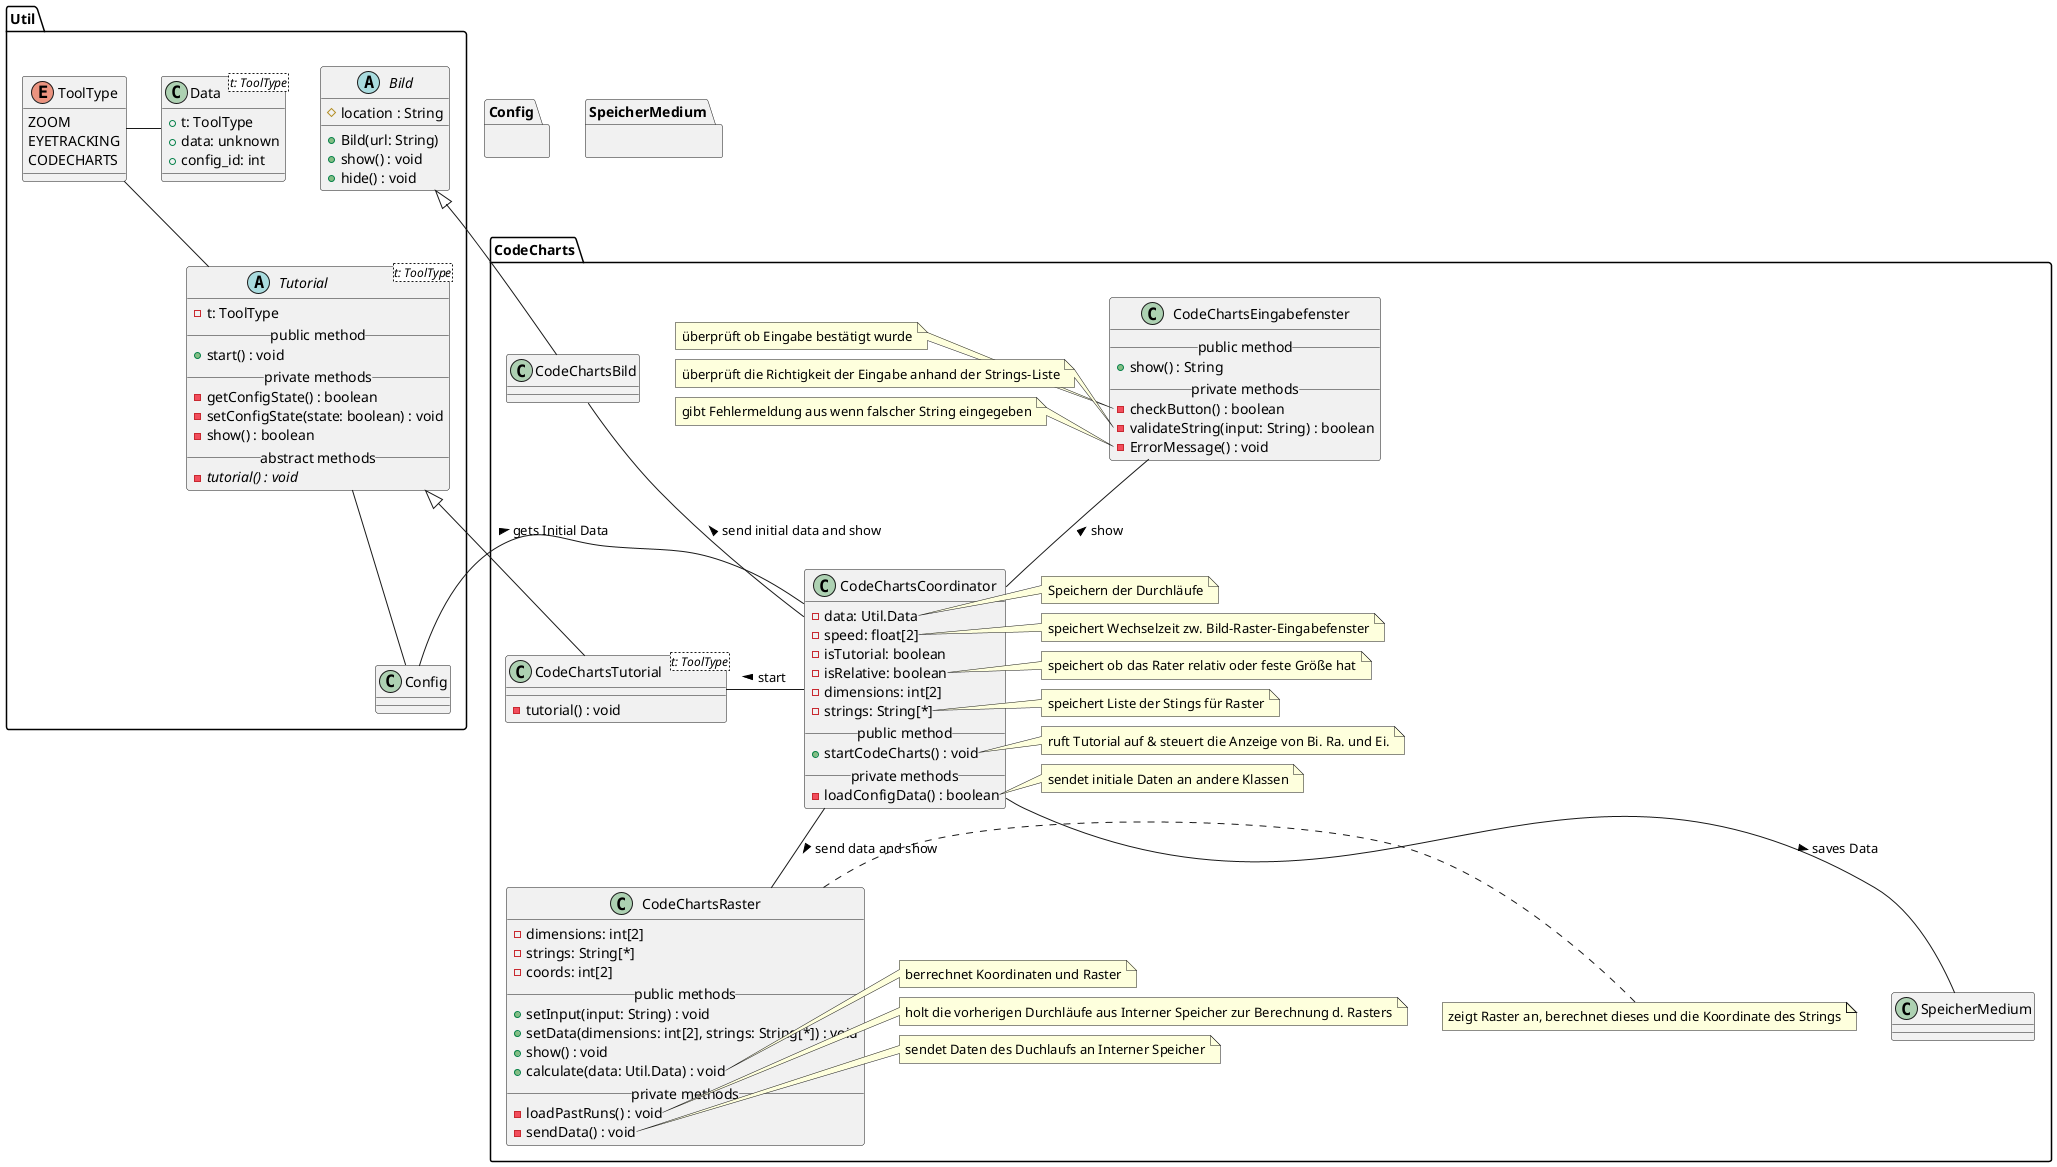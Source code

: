 @startuml code_charts
' skinparam backgroundColor transparent
'() System #DA70D5
top to bottom direction

package Util {
    ' --- TUTORIAL ---
    abstract Tutorial<t: ToolType> {
        - t: ToolType
        __public method__
        + start() : void
        __private methods__
        - getConfigState() : boolean
        - setConfigState(state: boolean) : void
        - show() : boolean
        __abstract methods__
        - {abstract} tutorial() : void
    }

    enum ToolType {
        ZOOM
        EYETRACKING
        CODECHARTS
    }

    ' Interaktionen
    Tutorial -u- ToolType
    Data -r- ToolType
    Tutorial -d- Config


    ' --- BILD ---

    abstract Bild {
        # location : String
        + Bild(url: String)
        + show() : void
        + hide() : void
    }

    class Data<t: ToolType> {
        + t: ToolType
        + data: unknown
        + config_id: int
    }
}

' === CODE CHARTS ===
package CodeCharts {

    ' CodeCharts Tutorial
    class CodeChartsTutorial<t: ToolType> {
        - tutorial() : void
    }

    ' CodeCharts Coordinator
    class CodeChartsCoordinator {
        - data: Util.Data
        - speed: float[2]
        - isTutorial: boolean
        - isRelative: boolean
        - dimensions: int[2]
        - strings: String[*]
        __public method__
        + startCodeCharts() : void
        __private methods__
        - loadConfigData() : boolean
    }

    ' Notes
    note right of CodeChartsCoordinator::data
        Speichern der Durchläufe
    end note
    note right of CodeChartsCoordinator::speed
        speichert Wechselzeit zw. Bild-Raster-Eingabefenster
    end note
    note right of CodeChartsCoordinator::isRelative
        speichert ob das Rater relativ oder feste Größe hat
    end note
    note right of CodeChartsCoordinator::strings
        speichert Liste der Stings für Raster
    end note
    note right of CodeChartsCoordinator::startCodeCharts
        ruft Tutorial auf & steuert die Anzeige von Bi. Ra. und Ei.
    end note
    note right of CodeChartsCoordinator::loadConfigData
        sendet initiale Daten an andere Klassen
    end note

    ' CodeCharts Bild
    class CodeChartsBild

    ' CodeCharts Raster
    class CodeChartsRaster {
        - dimensions: int[2]
        - strings: String[*]
        - coords: int[2]
        __public methods__
        + setInput(input: String) : void
        + setData(dimensions: int[2], strings: String[*]) : void
        + show() : void
        + calculate(data: Util.Data) : void
        __private methods__
        - loadPastRuns() : void
        - sendData() : void
    }

    ' Notes
    note right of CodeChartsRaster
        zeigt Raster an, berechnet dieses und die Koordinate des Strings
    end note
    note left of CodeChartsRaster::calculate
        berrechnet Koordinaten und Raster
    end note
    note left of CodeChartsRaster::loadPastRuns
        holt die vorherigen Durchläufe aus Interner Speicher zur Berechnung d. Rasters
    end note
    note left of CodeChartsRaster::sendData
        sendet Daten des Duchlaufs an Interner Speicher
    end note

    ' CodeCharts Eingabefenster
    class CodeChartsEingabefenster {
        __public method__
        + show() : String
        __private methods__
        - checkButton() : boolean
        - validateString(input: String) : boolean
        - ErrorMessage() : void
    }

    ' Notes
    note left of CodeChartsEingabefenster::checkButton
        überprüft ob Eingabe bestätigt wurde
    end note
    note left of CodeChartsEingabefenster::validateString
        überprüft die Richtigkeit der Eingabe anhand der Strings-Liste
    end note
    note left of CodeChartsEingabefenster::ErrorMessage
        gibt Fehlermeldung aus wenn falscher String eingegeben
    end note

    ' Vererbungen
    Bild <|-- CodeChartsBild
    Tutorial <|-- CodeChartsTutorial

    ' Interaktionen
    CodeChartsCoordinator -u- CodeChartsBild : > send initial data and show
    CodeChartsCoordinator -d- CodeChartsRaster : > send data and show
    CodeChartsCoordinator -u- CodeChartsEingabefenster : > show
    CodeChartsCoordinator -r- CodeChartsTutorial : > start



    ' Andere Module
    CodeChartsCoordinator -d- SpeicherMedium : > saves Data
    CodeChartsCoordinator -- Config : < gets Initial Data

}

' Blackboxen / Andere Module
package Config {}

package SpeicherMedium {}

@enduml
